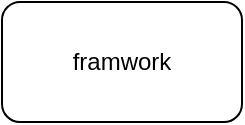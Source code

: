 <mxfile version="21.7.2" type="github">
  <diagram name="第 1 页" id="KwvQuO_vlFQW5ZLpD4EZ">
    <mxGraphModel dx="1173" dy="772" grid="1" gridSize="10" guides="1" tooltips="1" connect="1" arrows="1" fold="1" page="1" pageScale="1" pageWidth="827" pageHeight="1169" math="0" shadow="0">
      <root>
        <mxCell id="0" />
        <mxCell id="1" parent="0" />
        <mxCell id="sdFJWMbP_lM5XoclZdip-1" value="framwork" style="rounded=1;whiteSpace=wrap;html=1;" vertex="1" parent="1">
          <mxGeometry x="294" y="160" width="120" height="60" as="geometry" />
        </mxCell>
      </root>
    </mxGraphModel>
  </diagram>
</mxfile>
